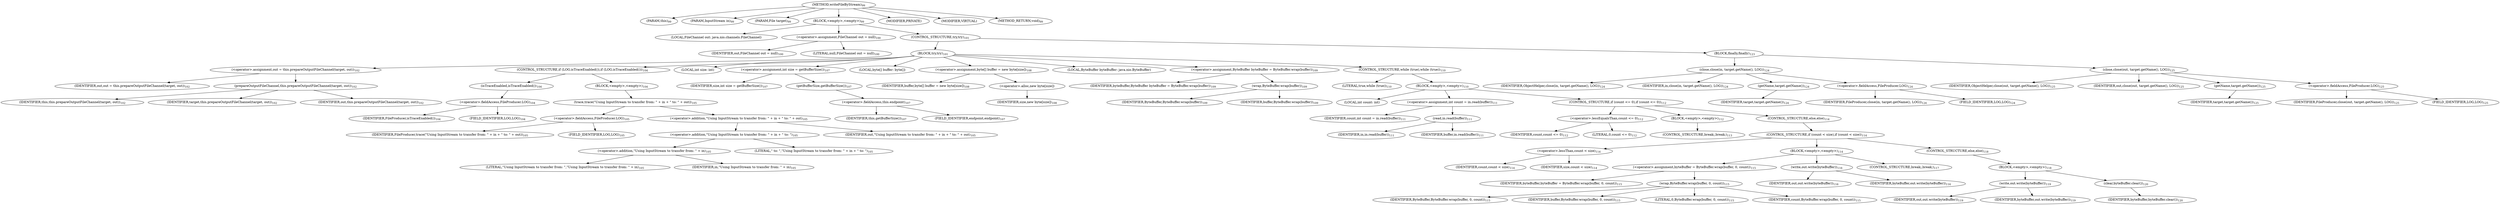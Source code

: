 digraph "writeFileByStream" {  
"218" [label = <(METHOD,writeFileByStream)<SUB>99</SUB>> ]
"16" [label = <(PARAM,this)<SUB>99</SUB>> ]
"219" [label = <(PARAM,InputStream in)<SUB>99</SUB>> ]
"220" [label = <(PARAM,File target)<SUB>99</SUB>> ]
"221" [label = <(BLOCK,&lt;empty&gt;,&lt;empty&gt;)<SUB>99</SUB>> ]
"222" [label = <(LOCAL,FileChannel out: java.nio.channels.FileChannel)> ]
"223" [label = <(&lt;operator&gt;.assignment,FileChannel out = null)<SUB>100</SUB>> ]
"224" [label = <(IDENTIFIER,out,FileChannel out = null)<SUB>100</SUB>> ]
"225" [label = <(LITERAL,null,FileChannel out = null)<SUB>100</SUB>> ]
"226" [label = <(CONTROL_STRUCTURE,try,try)<SUB>101</SUB>> ]
"227" [label = <(BLOCK,try,try)<SUB>101</SUB>> ]
"228" [label = <(&lt;operator&gt;.assignment,out = this.prepareOutputFileChannel(target, out))<SUB>102</SUB>> ]
"229" [label = <(IDENTIFIER,out,out = this.prepareOutputFileChannel(target, out))<SUB>102</SUB>> ]
"230" [label = <(prepareOutputFileChannel,this.prepareOutputFileChannel(target, out))<SUB>102</SUB>> ]
"15" [label = <(IDENTIFIER,this,this.prepareOutputFileChannel(target, out))<SUB>102</SUB>> ]
"231" [label = <(IDENTIFIER,target,this.prepareOutputFileChannel(target, out))<SUB>102</SUB>> ]
"232" [label = <(IDENTIFIER,out,this.prepareOutputFileChannel(target, out))<SUB>102</SUB>> ]
"233" [label = <(CONTROL_STRUCTURE,if (LOG.isTraceEnabled()),if (LOG.isTraceEnabled()))<SUB>104</SUB>> ]
"234" [label = <(isTraceEnabled,isTraceEnabled())<SUB>104</SUB>> ]
"235" [label = <(&lt;operator&gt;.fieldAccess,FileProducer.LOG)<SUB>104</SUB>> ]
"236" [label = <(IDENTIFIER,FileProducer,isTraceEnabled())<SUB>104</SUB>> ]
"237" [label = <(FIELD_IDENTIFIER,LOG,LOG)<SUB>104</SUB>> ]
"238" [label = <(BLOCK,&lt;empty&gt;,&lt;empty&gt;)<SUB>104</SUB>> ]
"239" [label = <(trace,trace(&quot;Using InputStream to transfer from: &quot; + in + &quot; to: &quot; + out))<SUB>105</SUB>> ]
"240" [label = <(&lt;operator&gt;.fieldAccess,FileProducer.LOG)<SUB>105</SUB>> ]
"241" [label = <(IDENTIFIER,FileProducer,trace(&quot;Using InputStream to transfer from: &quot; + in + &quot; to: &quot; + out))<SUB>105</SUB>> ]
"242" [label = <(FIELD_IDENTIFIER,LOG,LOG)<SUB>105</SUB>> ]
"243" [label = <(&lt;operator&gt;.addition,&quot;Using InputStream to transfer from: &quot; + in + &quot; to: &quot; + out)<SUB>105</SUB>> ]
"244" [label = <(&lt;operator&gt;.addition,&quot;Using InputStream to transfer from: &quot; + in + &quot; to: &quot;)<SUB>105</SUB>> ]
"245" [label = <(&lt;operator&gt;.addition,&quot;Using InputStream to transfer from: &quot; + in)<SUB>105</SUB>> ]
"246" [label = <(LITERAL,&quot;Using InputStream to transfer from: &quot;,&quot;Using InputStream to transfer from: &quot; + in)<SUB>105</SUB>> ]
"247" [label = <(IDENTIFIER,in,&quot;Using InputStream to transfer from: &quot; + in)<SUB>105</SUB>> ]
"248" [label = <(LITERAL,&quot; to: &quot;,&quot;Using InputStream to transfer from: &quot; + in + &quot; to: &quot;)<SUB>105</SUB>> ]
"249" [label = <(IDENTIFIER,out,&quot;Using InputStream to transfer from: &quot; + in + &quot; to: &quot; + out)<SUB>105</SUB>> ]
"250" [label = <(LOCAL,int size: int)> ]
"251" [label = <(&lt;operator&gt;.assignment,int size = getBufferSize())<SUB>107</SUB>> ]
"252" [label = <(IDENTIFIER,size,int size = getBufferSize())<SUB>107</SUB>> ]
"253" [label = <(getBufferSize,getBufferSize())<SUB>107</SUB>> ]
"254" [label = <(&lt;operator&gt;.fieldAccess,this.endpoint)<SUB>107</SUB>> ]
"255" [label = <(IDENTIFIER,this,getBufferSize())<SUB>107</SUB>> ]
"256" [label = <(FIELD_IDENTIFIER,endpoint,endpoint)<SUB>107</SUB>> ]
"257" [label = <(LOCAL,byte[] buffer: byte[])> ]
"258" [label = <(&lt;operator&gt;.assignment,byte[] buffer = new byte[size])<SUB>108</SUB>> ]
"259" [label = <(IDENTIFIER,buffer,byte[] buffer = new byte[size])<SUB>108</SUB>> ]
"260" [label = <(&lt;operator&gt;.alloc,new byte[size])> ]
"261" [label = <(IDENTIFIER,size,new byte[size])<SUB>108</SUB>> ]
"262" [label = <(LOCAL,ByteBuffer byteBuffer: java.nio.ByteBuffer)> ]
"263" [label = <(&lt;operator&gt;.assignment,ByteBuffer byteBuffer = ByteBuffer.wrap(buffer))<SUB>109</SUB>> ]
"264" [label = <(IDENTIFIER,byteBuffer,ByteBuffer byteBuffer = ByteBuffer.wrap(buffer))<SUB>109</SUB>> ]
"265" [label = <(wrap,ByteBuffer.wrap(buffer))<SUB>109</SUB>> ]
"266" [label = <(IDENTIFIER,ByteBuffer,ByteBuffer.wrap(buffer))<SUB>109</SUB>> ]
"267" [label = <(IDENTIFIER,buffer,ByteBuffer.wrap(buffer))<SUB>109</SUB>> ]
"268" [label = <(CONTROL_STRUCTURE,while (true),while (true))<SUB>110</SUB>> ]
"269" [label = <(LITERAL,true,while (true))<SUB>110</SUB>> ]
"270" [label = <(BLOCK,&lt;empty&gt;,&lt;empty&gt;)<SUB>110</SUB>> ]
"271" [label = <(LOCAL,int count: int)> ]
"272" [label = <(&lt;operator&gt;.assignment,int count = in.read(buffer))<SUB>111</SUB>> ]
"273" [label = <(IDENTIFIER,count,int count = in.read(buffer))<SUB>111</SUB>> ]
"274" [label = <(read,in.read(buffer))<SUB>111</SUB>> ]
"275" [label = <(IDENTIFIER,in,in.read(buffer))<SUB>111</SUB>> ]
"276" [label = <(IDENTIFIER,buffer,in.read(buffer))<SUB>111</SUB>> ]
"277" [label = <(CONTROL_STRUCTURE,if (count &lt;= 0),if (count &lt;= 0))<SUB>112</SUB>> ]
"278" [label = <(&lt;operator&gt;.lessEqualsThan,count &lt;= 0)<SUB>112</SUB>> ]
"279" [label = <(IDENTIFIER,count,count &lt;= 0)<SUB>112</SUB>> ]
"280" [label = <(LITERAL,0,count &lt;= 0)<SUB>112</SUB>> ]
"281" [label = <(BLOCK,&lt;empty&gt;,&lt;empty&gt;)<SUB>112</SUB>> ]
"282" [label = <(CONTROL_STRUCTURE,break;,break;)<SUB>113</SUB>> ]
"283" [label = <(CONTROL_STRUCTURE,else,else)<SUB>114</SUB>> ]
"284" [label = <(CONTROL_STRUCTURE,if (count &lt; size),if (count &lt; size))<SUB>114</SUB>> ]
"285" [label = <(&lt;operator&gt;.lessThan,count &lt; size)<SUB>114</SUB>> ]
"286" [label = <(IDENTIFIER,count,count &lt; size)<SUB>114</SUB>> ]
"287" [label = <(IDENTIFIER,size,count &lt; size)<SUB>114</SUB>> ]
"288" [label = <(BLOCK,&lt;empty&gt;,&lt;empty&gt;)<SUB>114</SUB>> ]
"289" [label = <(&lt;operator&gt;.assignment,byteBuffer = ByteBuffer.wrap(buffer, 0, count))<SUB>115</SUB>> ]
"290" [label = <(IDENTIFIER,byteBuffer,byteBuffer = ByteBuffer.wrap(buffer, 0, count))<SUB>115</SUB>> ]
"291" [label = <(wrap,ByteBuffer.wrap(buffer, 0, count))<SUB>115</SUB>> ]
"292" [label = <(IDENTIFIER,ByteBuffer,ByteBuffer.wrap(buffer, 0, count))<SUB>115</SUB>> ]
"293" [label = <(IDENTIFIER,buffer,ByteBuffer.wrap(buffer, 0, count))<SUB>115</SUB>> ]
"294" [label = <(LITERAL,0,ByteBuffer.wrap(buffer, 0, count))<SUB>115</SUB>> ]
"295" [label = <(IDENTIFIER,count,ByteBuffer.wrap(buffer, 0, count))<SUB>115</SUB>> ]
"296" [label = <(write,out.write(byteBuffer))<SUB>116</SUB>> ]
"297" [label = <(IDENTIFIER,out,out.write(byteBuffer))<SUB>116</SUB>> ]
"298" [label = <(IDENTIFIER,byteBuffer,out.write(byteBuffer))<SUB>116</SUB>> ]
"299" [label = <(CONTROL_STRUCTURE,break;,break;)<SUB>117</SUB>> ]
"300" [label = <(CONTROL_STRUCTURE,else,else)<SUB>118</SUB>> ]
"301" [label = <(BLOCK,&lt;empty&gt;,&lt;empty&gt;)<SUB>118</SUB>> ]
"302" [label = <(write,out.write(byteBuffer))<SUB>119</SUB>> ]
"303" [label = <(IDENTIFIER,out,out.write(byteBuffer))<SUB>119</SUB>> ]
"304" [label = <(IDENTIFIER,byteBuffer,out.write(byteBuffer))<SUB>119</SUB>> ]
"305" [label = <(clear,byteBuffer.clear())<SUB>120</SUB>> ]
"306" [label = <(IDENTIFIER,byteBuffer,byteBuffer.clear())<SUB>120</SUB>> ]
"307" [label = <(BLOCK,finally,finally)<SUB>123</SUB>> ]
"308" [label = <(close,close(in, target.getName(), LOG))<SUB>124</SUB>> ]
"309" [label = <(IDENTIFIER,ObjectHelper,close(in, target.getName(), LOG))<SUB>124</SUB>> ]
"310" [label = <(IDENTIFIER,in,close(in, target.getName(), LOG))<SUB>124</SUB>> ]
"311" [label = <(getName,target.getName())<SUB>124</SUB>> ]
"312" [label = <(IDENTIFIER,target,target.getName())<SUB>124</SUB>> ]
"313" [label = <(&lt;operator&gt;.fieldAccess,FileProducer.LOG)<SUB>124</SUB>> ]
"314" [label = <(IDENTIFIER,FileProducer,close(in, target.getName(), LOG))<SUB>124</SUB>> ]
"315" [label = <(FIELD_IDENTIFIER,LOG,LOG)<SUB>124</SUB>> ]
"316" [label = <(close,close(out, target.getName(), LOG))<SUB>125</SUB>> ]
"317" [label = <(IDENTIFIER,ObjectHelper,close(out, target.getName(), LOG))<SUB>125</SUB>> ]
"318" [label = <(IDENTIFIER,out,close(out, target.getName(), LOG))<SUB>125</SUB>> ]
"319" [label = <(getName,target.getName())<SUB>125</SUB>> ]
"320" [label = <(IDENTIFIER,target,target.getName())<SUB>125</SUB>> ]
"321" [label = <(&lt;operator&gt;.fieldAccess,FileProducer.LOG)<SUB>125</SUB>> ]
"322" [label = <(IDENTIFIER,FileProducer,close(out, target.getName(), LOG))<SUB>125</SUB>> ]
"323" [label = <(FIELD_IDENTIFIER,LOG,LOG)<SUB>125</SUB>> ]
"324" [label = <(MODIFIER,PRIVATE)> ]
"325" [label = <(MODIFIER,VIRTUAL)> ]
"326" [label = <(METHOD_RETURN,void)<SUB>99</SUB>> ]
  "218" -> "16" 
  "218" -> "219" 
  "218" -> "220" 
  "218" -> "221" 
  "218" -> "324" 
  "218" -> "325" 
  "218" -> "326" 
  "221" -> "222" 
  "221" -> "223" 
  "221" -> "226" 
  "223" -> "224" 
  "223" -> "225" 
  "226" -> "227" 
  "226" -> "307" 
  "227" -> "228" 
  "227" -> "233" 
  "227" -> "250" 
  "227" -> "251" 
  "227" -> "257" 
  "227" -> "258" 
  "227" -> "262" 
  "227" -> "263" 
  "227" -> "268" 
  "228" -> "229" 
  "228" -> "230" 
  "230" -> "15" 
  "230" -> "231" 
  "230" -> "232" 
  "233" -> "234" 
  "233" -> "238" 
  "234" -> "235" 
  "235" -> "236" 
  "235" -> "237" 
  "238" -> "239" 
  "239" -> "240" 
  "239" -> "243" 
  "240" -> "241" 
  "240" -> "242" 
  "243" -> "244" 
  "243" -> "249" 
  "244" -> "245" 
  "244" -> "248" 
  "245" -> "246" 
  "245" -> "247" 
  "251" -> "252" 
  "251" -> "253" 
  "253" -> "254" 
  "254" -> "255" 
  "254" -> "256" 
  "258" -> "259" 
  "258" -> "260" 
  "260" -> "261" 
  "263" -> "264" 
  "263" -> "265" 
  "265" -> "266" 
  "265" -> "267" 
  "268" -> "269" 
  "268" -> "270" 
  "270" -> "271" 
  "270" -> "272" 
  "270" -> "277" 
  "272" -> "273" 
  "272" -> "274" 
  "274" -> "275" 
  "274" -> "276" 
  "277" -> "278" 
  "277" -> "281" 
  "277" -> "283" 
  "278" -> "279" 
  "278" -> "280" 
  "281" -> "282" 
  "283" -> "284" 
  "284" -> "285" 
  "284" -> "288" 
  "284" -> "300" 
  "285" -> "286" 
  "285" -> "287" 
  "288" -> "289" 
  "288" -> "296" 
  "288" -> "299" 
  "289" -> "290" 
  "289" -> "291" 
  "291" -> "292" 
  "291" -> "293" 
  "291" -> "294" 
  "291" -> "295" 
  "296" -> "297" 
  "296" -> "298" 
  "300" -> "301" 
  "301" -> "302" 
  "301" -> "305" 
  "302" -> "303" 
  "302" -> "304" 
  "305" -> "306" 
  "307" -> "308" 
  "307" -> "316" 
  "308" -> "309" 
  "308" -> "310" 
  "308" -> "311" 
  "308" -> "313" 
  "311" -> "312" 
  "313" -> "314" 
  "313" -> "315" 
  "316" -> "317" 
  "316" -> "318" 
  "316" -> "319" 
  "316" -> "321" 
  "319" -> "320" 
  "321" -> "322" 
  "321" -> "323" 
}
